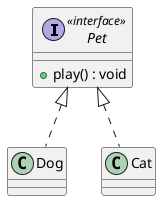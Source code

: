 ```uml
@startuml
interface Pet <<interface>> {
    + play() : void
}
Pet <|.. Dog
Pet <|.. Cat
@enduml
```